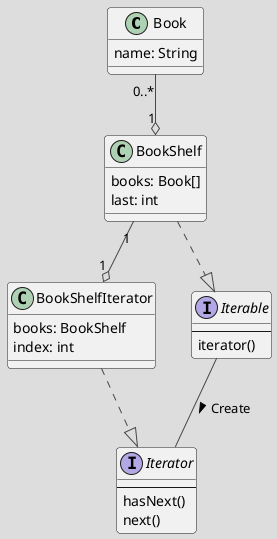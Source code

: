 @startuml
'https://plantuml.com/class-diagram

!theme toy


class Book {
    name: String
}

class BookShelf {
    books: Book[]
    last: int
}

class BookShelfIterator {
    books: BookShelf
    index: int
}

interface Iterable {
    --
    iterator()
}

interface Iterator {
    --
    hasNext()
    next()
}

BookShelfIterator ..|> Iterator
BookShelf ..|> Iterable

Book "0..*" --o "1" BookShelf

Iterable -- Iterator: Create >
BookShelf "1" --o "1" BookShelfIterator

@enduml